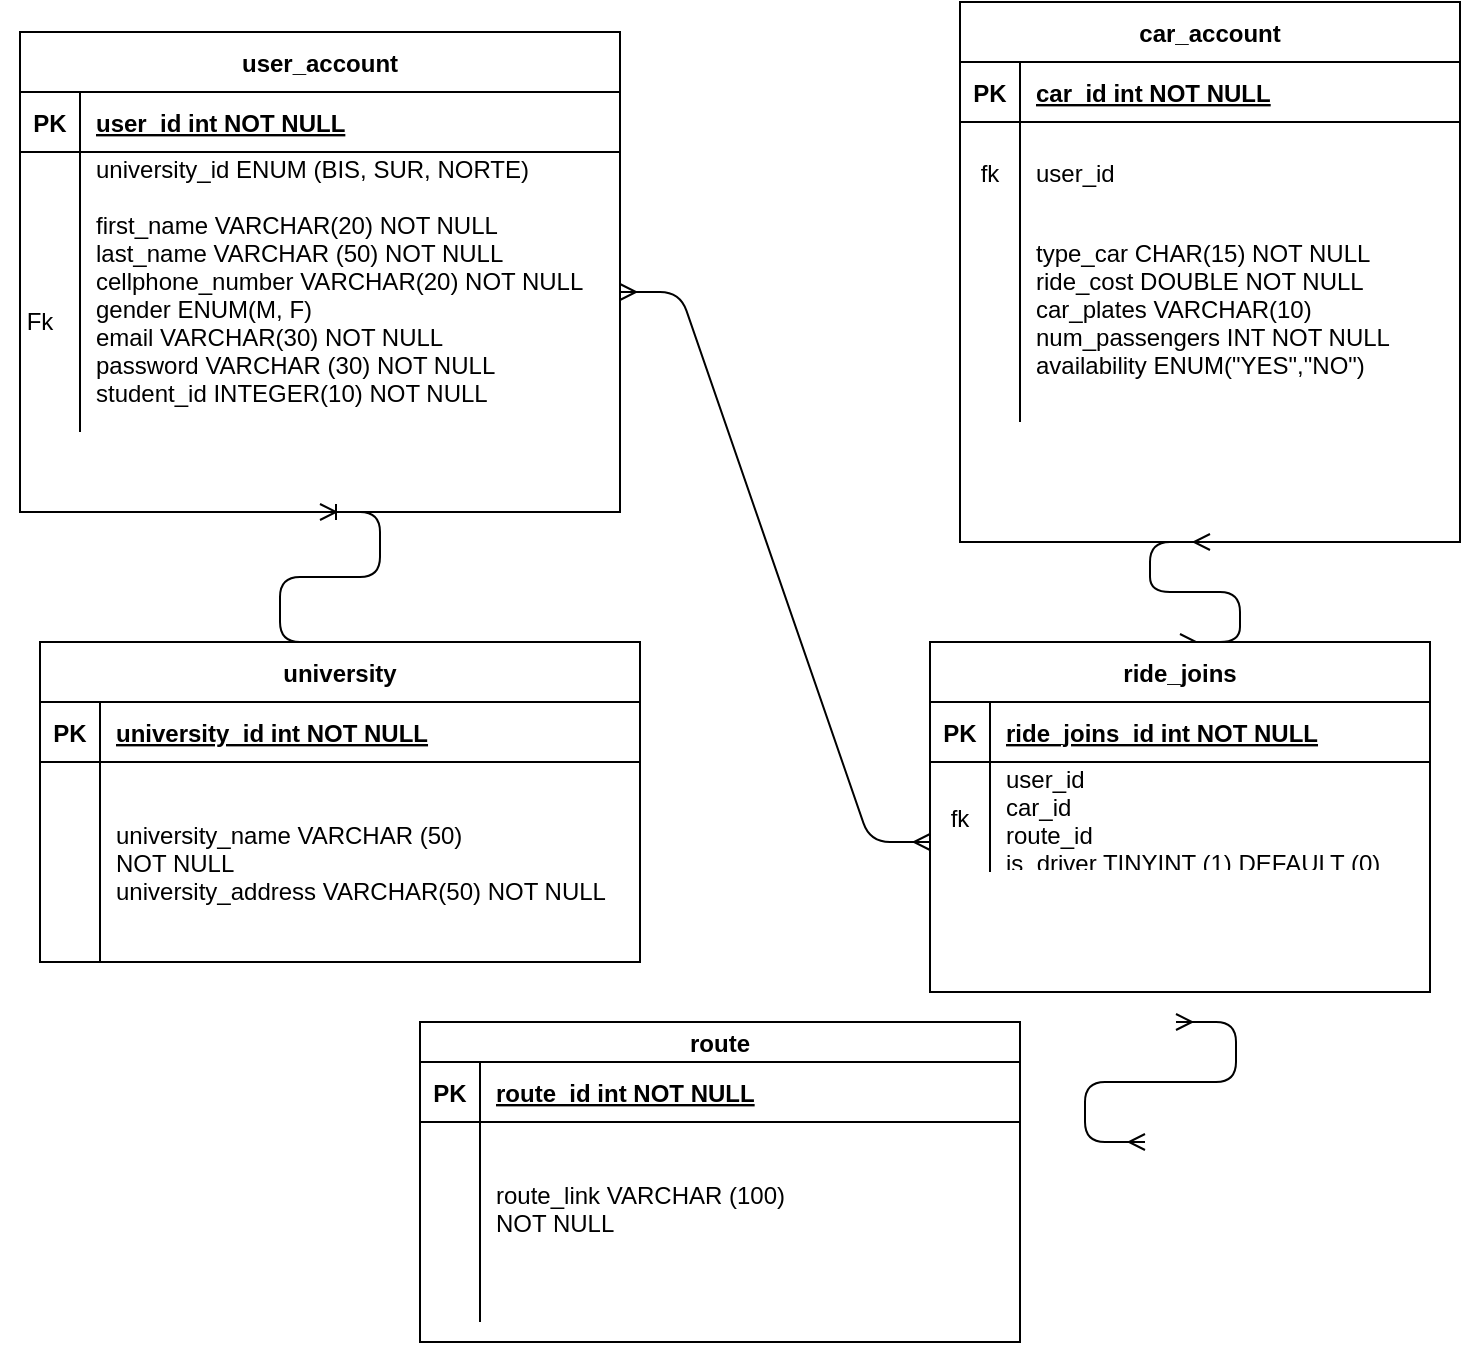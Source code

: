 <mxfile version="13.7.9" type="github">
  <diagram id="R2lEEEUBdFMjLlhIrx00" name="Page-1">
    <mxGraphModel dx="1267" dy="517" grid="1" gridSize="10" guides="1" tooltips="1" connect="1" arrows="1" fold="1" page="1" pageScale="1" pageWidth="850" pageHeight="1100" math="0" shadow="0" extFonts="Permanent Marker^https://fonts.googleapis.com/css?family=Permanent+Marker">
      <root>
        <mxCell id="0" />
        <mxCell id="1" parent="0" />
        <mxCell id="0LHgYcajdqst7iCxihsN-1" value="Fk" style="text;html=1;strokeColor=none;fillColor=none;align=center;verticalAlign=middle;whiteSpace=wrap;rounded=0;" parent="1" vertex="1">
          <mxGeometry x="40" y="250" width="40" height="20" as="geometry" />
        </mxCell>
        <mxCell id="EQfEUF1p5F015XXyak6D-13" value="car_account" style="shape=table;startSize=30;container=1;collapsible=1;childLayout=tableLayout;fixedRows=1;rowLines=0;fontStyle=1;align=center;resizeLast=1;" parent="1" vertex="1">
          <mxGeometry x="520" y="100" width="250" height="270" as="geometry" />
        </mxCell>
        <mxCell id="EQfEUF1p5F015XXyak6D-14" value="" style="shape=partialRectangle;collapsible=0;dropTarget=0;pointerEvents=0;fillColor=none;points=[[0,0.5],[1,0.5]];portConstraint=eastwest;top=0;left=0;right=0;bottom=1;" parent="EQfEUF1p5F015XXyak6D-13" vertex="1">
          <mxGeometry y="30" width="250" height="30" as="geometry" />
        </mxCell>
        <mxCell id="EQfEUF1p5F015XXyak6D-15" value="PK" style="shape=partialRectangle;overflow=hidden;connectable=0;fillColor=none;top=0;left=0;bottom=0;right=0;fontStyle=1;" parent="EQfEUF1p5F015XXyak6D-14" vertex="1">
          <mxGeometry width="30" height="30" as="geometry" />
        </mxCell>
        <mxCell id="EQfEUF1p5F015XXyak6D-16" value="car_id int NOT NULL " style="shape=partialRectangle;overflow=hidden;connectable=0;fillColor=none;top=0;left=0;bottom=0;right=0;align=left;spacingLeft=6;fontStyle=5;" parent="EQfEUF1p5F015XXyak6D-14" vertex="1">
          <mxGeometry x="30" width="220" height="30" as="geometry" />
        </mxCell>
        <mxCell id="EQfEUF1p5F015XXyak6D-17" value="" style="shape=partialRectangle;collapsible=0;dropTarget=0;pointerEvents=0;fillColor=none;points=[[0,0.5],[1,0.5]];portConstraint=eastwest;top=0;left=0;right=0;bottom=0;" parent="EQfEUF1p5F015XXyak6D-13" vertex="1">
          <mxGeometry y="60" width="250" height="50" as="geometry" />
        </mxCell>
        <mxCell id="EQfEUF1p5F015XXyak6D-18" value="fk" style="shape=partialRectangle;overflow=hidden;connectable=0;fillColor=none;top=0;left=0;bottom=0;right=0;" parent="EQfEUF1p5F015XXyak6D-17" vertex="1">
          <mxGeometry width="30" height="50" as="geometry" />
        </mxCell>
        <mxCell id="EQfEUF1p5F015XXyak6D-19" value="user_id" style="shape=partialRectangle;overflow=hidden;connectable=0;fillColor=none;top=0;left=0;bottom=0;right=0;align=left;spacingLeft=6;" parent="EQfEUF1p5F015XXyak6D-17" vertex="1">
          <mxGeometry x="30" width="220" height="50" as="geometry" />
        </mxCell>
        <mxCell id="EQfEUF1p5F015XXyak6D-20" value="" style="shape=partialRectangle;collapsible=0;dropTarget=0;pointerEvents=0;fillColor=none;points=[[0,0.5],[1,0.5]];portConstraint=eastwest;top=0;left=0;right=0;bottom=0;" parent="EQfEUF1p5F015XXyak6D-13" vertex="1">
          <mxGeometry y="110" width="250" height="100" as="geometry" />
        </mxCell>
        <mxCell id="EQfEUF1p5F015XXyak6D-21" value="" style="shape=partialRectangle;overflow=hidden;connectable=0;fillColor=none;top=0;left=0;bottom=0;right=0;" parent="EQfEUF1p5F015XXyak6D-20" vertex="1">
          <mxGeometry width="30" height="100" as="geometry" />
        </mxCell>
        <mxCell id="EQfEUF1p5F015XXyak6D-22" value="type_car CHAR(15) NOT NULL&#xa;ride_cost DOUBLE NOT NULL&#xa;car_plates VARCHAR(10)&#xa;num_passengers INT NOT NULL&#xa;availability ENUM(&quot;YES&quot;,&quot;NO&quot;)&#xa;" style="shape=partialRectangle;overflow=hidden;connectable=0;fillColor=none;top=0;left=0;bottom=0;right=0;align=left;spacingLeft=6;" parent="EQfEUF1p5F015XXyak6D-20" vertex="1">
          <mxGeometry x="30" width="220" height="100" as="geometry" />
        </mxCell>
        <mxCell id="LAKaVyZVRx_t9Ywl6Zzv-12" value="" style="edgeStyle=entityRelationEdgeStyle;fontSize=12;html=1;endArrow=ERmany;startArrow=ERmany;" parent="1" source="EQfEUF1p5F015XXyak6D-30" edge="1">
          <mxGeometry width="100" height="100" relative="1" as="geometry">
            <mxPoint x="320" y="360" as="sourcePoint" />
            <mxPoint x="505" y="520" as="targetPoint" />
          </mxGeometry>
        </mxCell>
        <mxCell id="LAKaVyZVRx_t9Ywl6Zzv-14" value="" style="edgeStyle=entityRelationEdgeStyle;fontSize=12;html=1;endArrow=ERoneToMany;entryX=0.5;entryY=1;entryDx=0;entryDy=0;exitX=0.5;exitY=0;exitDx=0;exitDy=0;" parent="1" source="tgZCTPRmFZ8tOOvwQOHB-1" target="EQfEUF1p5F015XXyak6D-23" edge="1">
          <mxGeometry width="100" height="100" relative="1" as="geometry">
            <mxPoint x="260" y="430" as="sourcePoint" />
            <mxPoint x="180" y="385" as="targetPoint" />
          </mxGeometry>
        </mxCell>
        <mxCell id="LAKaVyZVRx_t9Ywl6Zzv-15" value="" style="edgeStyle=entityRelationEdgeStyle;fontSize=12;html=1;endArrow=ERmany;startArrow=ERmany;entryX=0.5;entryY=0;entryDx=0;entryDy=0;exitX=0.5;exitY=1;exitDx=0;exitDy=0;" parent="1" source="EQfEUF1p5F015XXyak6D-13" target="YDE4dZeYNoiA2_BQrQlV-1" edge="1">
          <mxGeometry width="100" height="100" relative="1" as="geometry">
            <mxPoint x="640" y="380" as="sourcePoint" />
            <mxPoint x="515" y="530" as="targetPoint" />
          </mxGeometry>
        </mxCell>
        <mxCell id="EQfEUF1p5F015XXyak6D-23" value="user_account" style="shape=table;startSize=30;container=1;collapsible=1;childLayout=tableLayout;fixedRows=1;rowLines=0;fontStyle=1;align=center;resizeLast=1;" parent="1" vertex="1">
          <mxGeometry x="50" y="115" width="300" height="240" as="geometry" />
        </mxCell>
        <mxCell id="EQfEUF1p5F015XXyak6D-24" value="" style="shape=partialRectangle;collapsible=0;dropTarget=0;pointerEvents=0;fillColor=none;points=[[0,0.5],[1,0.5]];portConstraint=eastwest;top=0;left=0;right=0;bottom=1;" parent="EQfEUF1p5F015XXyak6D-23" vertex="1">
          <mxGeometry y="30" width="300" height="30" as="geometry" />
        </mxCell>
        <mxCell id="EQfEUF1p5F015XXyak6D-25" value="PK" style="shape=partialRectangle;overflow=hidden;connectable=0;fillColor=none;top=0;left=0;bottom=0;right=0;fontStyle=1;" parent="EQfEUF1p5F015XXyak6D-24" vertex="1">
          <mxGeometry width="30" height="30" as="geometry" />
        </mxCell>
        <mxCell id="EQfEUF1p5F015XXyak6D-26" value="user_id int NOT NULL " style="shape=partialRectangle;overflow=hidden;connectable=0;fillColor=none;top=0;left=0;bottom=0;right=0;align=left;spacingLeft=6;fontStyle=5;" parent="EQfEUF1p5F015XXyak6D-24" vertex="1">
          <mxGeometry x="30" width="270" height="30" as="geometry" />
        </mxCell>
        <mxCell id="EQfEUF1p5F015XXyak6D-30" value="" style="shape=partialRectangle;collapsible=0;dropTarget=0;pointerEvents=0;fillColor=none;points=[[0,0.5],[1,0.5]];portConstraint=eastwest;top=0;left=0;right=0;bottom=0;" parent="EQfEUF1p5F015XXyak6D-23" vertex="1">
          <mxGeometry y="60" width="300" height="140" as="geometry" />
        </mxCell>
        <mxCell id="EQfEUF1p5F015XXyak6D-31" value="" style="shape=partialRectangle;overflow=hidden;connectable=0;fillColor=none;top=0;left=0;bottom=0;right=0;" parent="EQfEUF1p5F015XXyak6D-30" vertex="1">
          <mxGeometry width="30" height="140" as="geometry" />
        </mxCell>
        <mxCell id="EQfEUF1p5F015XXyak6D-32" value="university_id ENUM (BIS, SUR, NORTE)&#xa;&#xa;first_name VARCHAR(20) NOT NULL&#xa;last_name VARCHAR (50) NOT NULL&#xa;cellphone_number VARCHAR(20) NOT NULL&#xa;gender ENUM(M, F) &#xa;email VARCHAR(30) NOT NULL&#xa;password VARCHAR (30) NOT NULL&#xa;student_id INTEGER(10) NOT NULL&#xa;&#xa;&#xa;&#xa;&#xa;&#xa;&#xa;" style="shape=partialRectangle;overflow=hidden;connectable=0;fillColor=none;top=0;left=0;bottom=0;right=0;align=left;spacingLeft=6;" parent="EQfEUF1p5F015XXyak6D-30" vertex="1">
          <mxGeometry x="30" width="270" height="140" as="geometry" />
        </mxCell>
        <mxCell id="h7xZWg5v1RvkeevIDam4-8" value="" style="edgeStyle=entityRelationEdgeStyle;fontSize=12;html=1;endArrow=ERmany;startArrow=ERmany;entryX=0.5;entryY=0;entryDx=0;entryDy=0;" parent="1" edge="1">
          <mxGeometry width="100" height="100" relative="1" as="geometry">
            <mxPoint x="628" y="610" as="sourcePoint" />
            <mxPoint x="612.5" y="670" as="targetPoint" />
          </mxGeometry>
        </mxCell>
        <mxCell id="tgZCTPRmFZ8tOOvwQOHB-1" value="university" style="shape=table;startSize=30;container=1;collapsible=1;childLayout=tableLayout;fixedRows=1;rowLines=0;fontStyle=1;align=center;resizeLast=1;" parent="1" vertex="1">
          <mxGeometry x="60" y="420" width="300" height="160" as="geometry" />
        </mxCell>
        <mxCell id="tgZCTPRmFZ8tOOvwQOHB-2" value="" style="shape=partialRectangle;collapsible=0;dropTarget=0;pointerEvents=0;fillColor=none;points=[[0,0.5],[1,0.5]];portConstraint=eastwest;top=0;left=0;right=0;bottom=1;" parent="tgZCTPRmFZ8tOOvwQOHB-1" vertex="1">
          <mxGeometry y="30" width="300" height="30" as="geometry" />
        </mxCell>
        <mxCell id="tgZCTPRmFZ8tOOvwQOHB-3" value="PK" style="shape=partialRectangle;overflow=hidden;connectable=0;fillColor=none;top=0;left=0;bottom=0;right=0;fontStyle=1;" parent="tgZCTPRmFZ8tOOvwQOHB-2" vertex="1">
          <mxGeometry width="30" height="30" as="geometry" />
        </mxCell>
        <mxCell id="tgZCTPRmFZ8tOOvwQOHB-4" value="university_id int NOT NULL " style="shape=partialRectangle;overflow=hidden;connectable=0;fillColor=none;top=0;left=0;bottom=0;right=0;align=left;spacingLeft=6;fontStyle=5;" parent="tgZCTPRmFZ8tOOvwQOHB-2" vertex="1">
          <mxGeometry x="30" width="270" height="30" as="geometry" />
        </mxCell>
        <mxCell id="tgZCTPRmFZ8tOOvwQOHB-5" value="" style="shape=partialRectangle;collapsible=0;dropTarget=0;pointerEvents=0;fillColor=none;points=[[0,0.5],[1,0.5]];portConstraint=eastwest;top=0;left=0;right=0;bottom=0;" parent="tgZCTPRmFZ8tOOvwQOHB-1" vertex="1">
          <mxGeometry y="60" width="300" height="100" as="geometry" />
        </mxCell>
        <mxCell id="tgZCTPRmFZ8tOOvwQOHB-6" value="" style="shape=partialRectangle;overflow=hidden;connectable=0;fillColor=none;top=0;left=0;bottom=0;right=0;" parent="tgZCTPRmFZ8tOOvwQOHB-5" vertex="1">
          <mxGeometry width="30" height="100" as="geometry" />
        </mxCell>
        <mxCell id="tgZCTPRmFZ8tOOvwQOHB-7" value="&#xa;&#xa;university_name VARCHAR (50)&#xa;NOT NULL&#xa;university_address VARCHAR(50) NOT NULL&#xa;&#xa;&#xa;&#xa;&#xa;" style="shape=partialRectangle;overflow=hidden;connectable=0;fillColor=none;top=0;left=0;bottom=0;right=0;align=left;spacingLeft=6;" parent="tgZCTPRmFZ8tOOvwQOHB-5" vertex="1">
          <mxGeometry x="30" width="270" height="100" as="geometry" />
        </mxCell>
        <mxCell id="YDE4dZeYNoiA2_BQrQlV-1" value="ride_joins" style="shape=table;startSize=30;container=1;collapsible=1;childLayout=tableLayout;fixedRows=1;rowLines=0;fontStyle=1;align=center;resizeLast=1;" parent="1" vertex="1">
          <mxGeometry x="505" y="420" width="250" height="175" as="geometry" />
        </mxCell>
        <mxCell id="YDE4dZeYNoiA2_BQrQlV-2" value="" style="shape=partialRectangle;collapsible=0;dropTarget=0;pointerEvents=0;fillColor=none;points=[[0,0.5],[1,0.5]];portConstraint=eastwest;top=0;left=0;right=0;bottom=1;" parent="YDE4dZeYNoiA2_BQrQlV-1" vertex="1">
          <mxGeometry y="30" width="250" height="30" as="geometry" />
        </mxCell>
        <mxCell id="YDE4dZeYNoiA2_BQrQlV-3" value="PK" style="shape=partialRectangle;overflow=hidden;connectable=0;fillColor=none;top=0;left=0;bottom=0;right=0;fontStyle=1;" parent="YDE4dZeYNoiA2_BQrQlV-2" vertex="1">
          <mxGeometry width="30" height="30" as="geometry" />
        </mxCell>
        <mxCell id="YDE4dZeYNoiA2_BQrQlV-4" value="ride_joins_id int NOT NULL " style="shape=partialRectangle;overflow=hidden;connectable=0;fillColor=none;top=0;left=0;bottom=0;right=0;align=left;spacingLeft=6;fontStyle=5;" parent="YDE4dZeYNoiA2_BQrQlV-2" vertex="1">
          <mxGeometry x="30" width="220" height="30" as="geometry" />
        </mxCell>
        <mxCell id="YDE4dZeYNoiA2_BQrQlV-5" value="" style="shape=partialRectangle;collapsible=0;dropTarget=0;pointerEvents=0;fillColor=none;points=[[0,0.5],[1,0.5]];portConstraint=eastwest;top=0;left=0;right=0;bottom=0;" parent="YDE4dZeYNoiA2_BQrQlV-1" vertex="1">
          <mxGeometry y="60" width="250" height="55" as="geometry" />
        </mxCell>
        <mxCell id="YDE4dZeYNoiA2_BQrQlV-6" value="fk" style="shape=partialRectangle;overflow=hidden;connectable=0;fillColor=none;top=0;left=0;bottom=0;right=0;" parent="YDE4dZeYNoiA2_BQrQlV-5" vertex="1">
          <mxGeometry width="30" height="55" as="geometry" />
        </mxCell>
        <mxCell id="YDE4dZeYNoiA2_BQrQlV-7" value="user_id&#xa;car_id&#xa;route_id&#xa;is_driver TINYINT (1) DEFAULT (0)&#xa;" style="shape=partialRectangle;overflow=hidden;connectable=0;fillColor=none;top=0;left=0;bottom=0;right=0;align=left;spacingLeft=6;" parent="YDE4dZeYNoiA2_BQrQlV-5" vertex="1">
          <mxGeometry x="30" width="220" height="55" as="geometry" />
        </mxCell>
        <mxCell id="h7xZWg5v1RvkeevIDam4-1" value="route" style="shape=table;startSize=20;container=1;collapsible=1;childLayout=tableLayout;fixedRows=1;rowLines=0;fontStyle=1;align=center;resizeLast=1;" parent="1" vertex="1">
          <mxGeometry x="250" y="610" width="300" height="160" as="geometry" />
        </mxCell>
        <mxCell id="h7xZWg5v1RvkeevIDam4-2" value="" style="shape=partialRectangle;collapsible=0;dropTarget=0;pointerEvents=0;fillColor=none;points=[[0,0.5],[1,0.5]];portConstraint=eastwest;top=0;left=0;right=0;bottom=1;" parent="h7xZWg5v1RvkeevIDam4-1" vertex="1">
          <mxGeometry y="20" width="300" height="30" as="geometry" />
        </mxCell>
        <mxCell id="h7xZWg5v1RvkeevIDam4-3" value="PK" style="shape=partialRectangle;overflow=hidden;connectable=0;fillColor=none;top=0;left=0;bottom=0;right=0;fontStyle=1;" parent="h7xZWg5v1RvkeevIDam4-2" vertex="1">
          <mxGeometry width="30" height="30" as="geometry" />
        </mxCell>
        <mxCell id="h7xZWg5v1RvkeevIDam4-4" value="route_id int NOT NULL " style="shape=partialRectangle;overflow=hidden;connectable=0;fillColor=none;top=0;left=0;bottom=0;right=0;align=left;spacingLeft=6;fontStyle=5;" parent="h7xZWg5v1RvkeevIDam4-2" vertex="1">
          <mxGeometry x="30" width="270" height="30" as="geometry" />
        </mxCell>
        <mxCell id="h7xZWg5v1RvkeevIDam4-5" value="" style="shape=partialRectangle;collapsible=0;dropTarget=0;pointerEvents=0;fillColor=none;points=[[0,0.5],[1,0.5]];portConstraint=eastwest;top=0;left=0;right=0;bottom=0;" parent="h7xZWg5v1RvkeevIDam4-1" vertex="1">
          <mxGeometry y="50" width="300" height="100" as="geometry" />
        </mxCell>
        <mxCell id="h7xZWg5v1RvkeevIDam4-6" value="" style="shape=partialRectangle;overflow=hidden;connectable=0;fillColor=none;top=0;left=0;bottom=0;right=0;" parent="h7xZWg5v1RvkeevIDam4-5" vertex="1">
          <mxGeometry width="30" height="100" as="geometry" />
        </mxCell>
        <mxCell id="h7xZWg5v1RvkeevIDam4-7" value="&#xa;&#xa;route_link VARCHAR (100)&#xa;NOT NULL&#xa;&#xa;&#xa;&#xa;&#xa;" style="shape=partialRectangle;overflow=hidden;connectable=0;fillColor=none;top=0;left=0;bottom=0;right=0;align=left;spacingLeft=6;" parent="h7xZWg5v1RvkeevIDam4-5" vertex="1">
          <mxGeometry x="30" width="270" height="100" as="geometry" />
        </mxCell>
      </root>
    </mxGraphModel>
  </diagram>
</mxfile>
